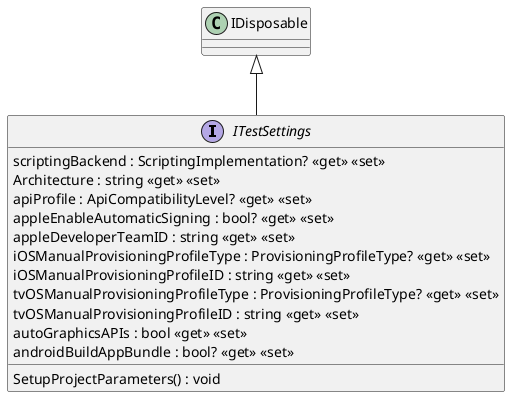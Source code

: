 @startuml
interface ITestSettings {
    scriptingBackend : ScriptingImplementation? <<get>> <<set>>
    Architecture : string <<get>> <<set>>
    apiProfile : ApiCompatibilityLevel? <<get>> <<set>>
    appleEnableAutomaticSigning : bool? <<get>> <<set>>
    appleDeveloperTeamID : string <<get>> <<set>>
    iOSManualProvisioningProfileType : ProvisioningProfileType? <<get>> <<set>>
    iOSManualProvisioningProfileID : string <<get>> <<set>>
    tvOSManualProvisioningProfileType : ProvisioningProfileType? <<get>> <<set>>
    tvOSManualProvisioningProfileID : string <<get>> <<set>>
    autoGraphicsAPIs : bool <<get>> <<set>>
    androidBuildAppBundle : bool? <<get>> <<set>>
    SetupProjectParameters() : void
}
IDisposable <|-- ITestSettings
@enduml
